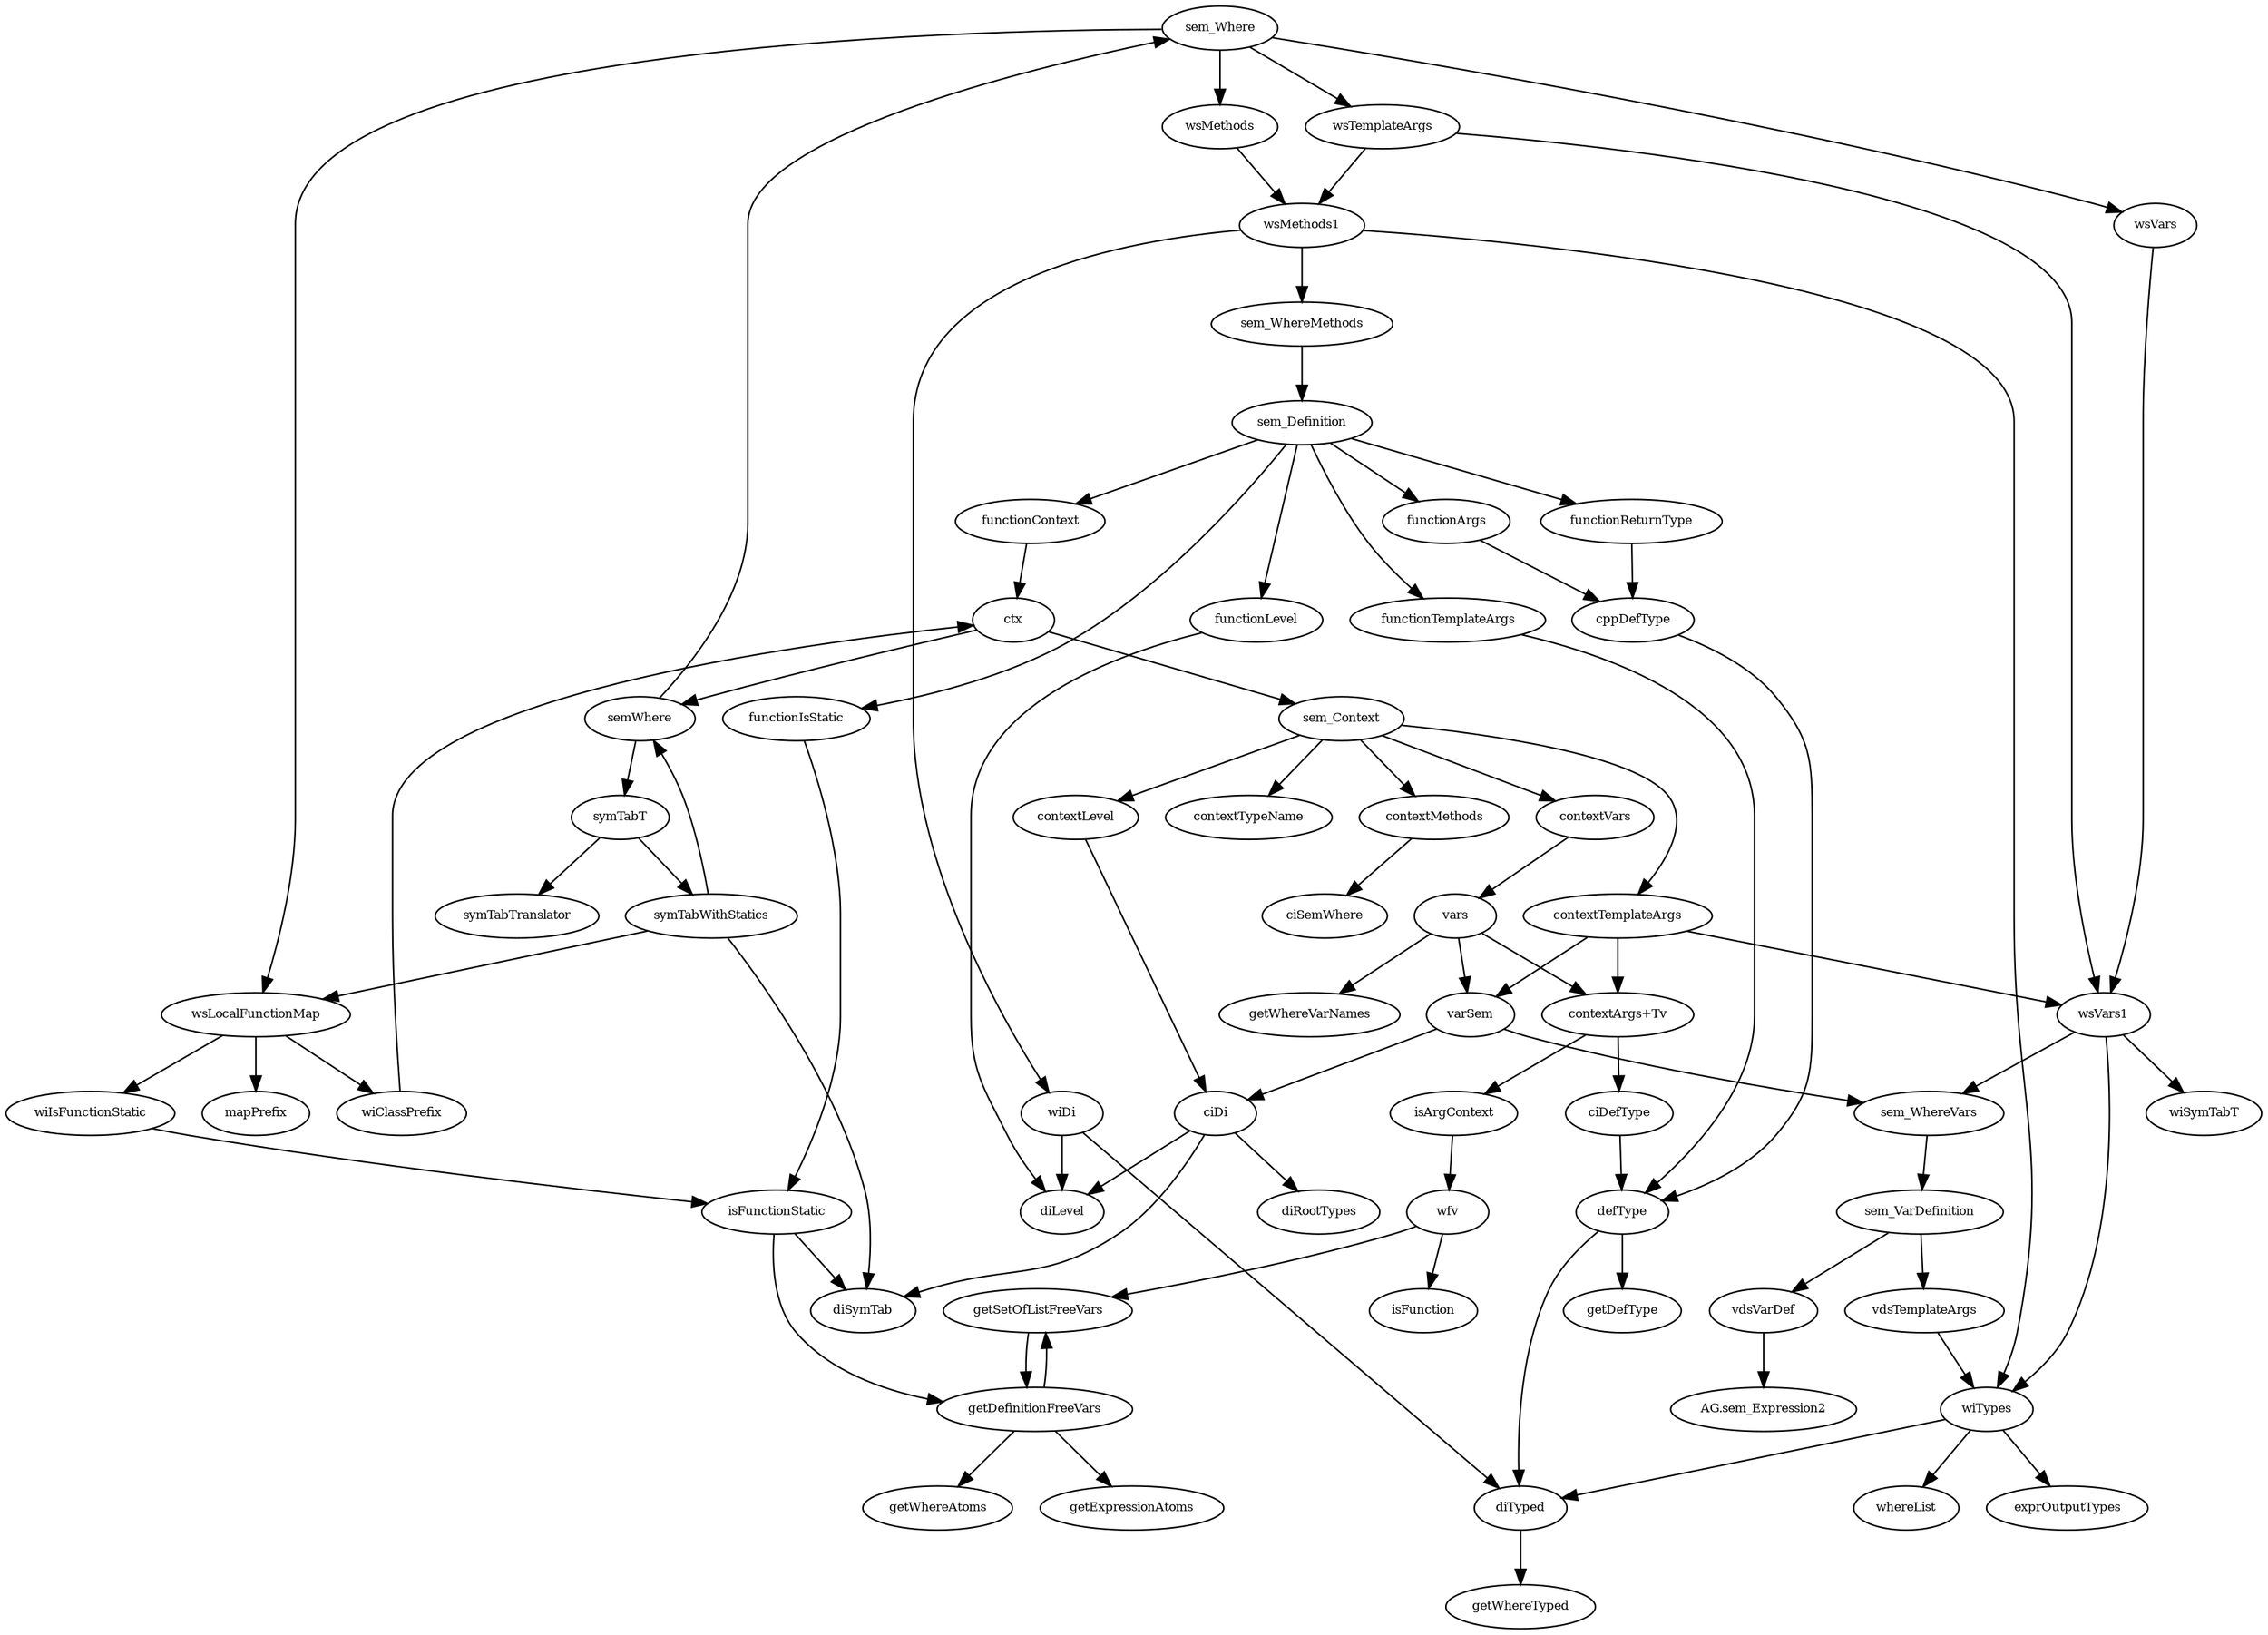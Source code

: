 digraph "foo" {

	graph [

	]

	node [	
		fontsize = 8,
		height = 0.4
	];


subgraph "sem_Where" {
	sem_Where
	wsTemplateArgs
	wsMethods
	wsVars
	wsLocalFunctionMap
	wsVars1
}

"getDefinitionFreeVars" -> "getExpressionAtoms"
"getDefinitionFreeVars" -> "getSetOfListFreeVars" -> "getDefinitionFreeVars"
"getDefinitionFreeVars" -> "getWhereAtoms"


sem_WhereMethods -> sem_Definition
sem_WhereVars -> sem_VarDefinition 

sem_Context -> contextVars -> vars
sem_Context -> contextTemplateArgs
sem_Context -> contextTypeName
sem_Context -> contextLevel -> ciDi -> diLevel
sem_Context -> contextMethods -> ciSemWhere

contextTemplateArgs -> wsVars1
contextTemplateArgs -> varSem
contextTemplateArgs -> "contextArgs+Tv" -> ciDefType -> defType

vars -> varSem
vars -> "contextArgs+Tv"
vars -> getWhereVarNames

varSem -> sem_WhereVars
varSem -> ciDi


"contextArgs+Tv" -> isArgContext

wfv -> getSetOfListFreeVars
wfv -> isFunction

isArgContext -> wfv

wiClassPrefix -> ctx

wiIsFunctionStatic -> isFunctionStatic

wiTypes -> exprOutputTypes

wiTypes -> whereList
wiTypes -> diTyped

wiDi -> diLevel
wiDi -> diTyped

wsLocalFunctionMap -> wiClassPrefix
wsLocalFunctionMap -> wiIsFunctionStatic
wsLocalFunctionMap -> mapPrefix


wsTemplateArgs -> wsMethods1
wsTemplateArgs -> wsVars1 -> wiSymTabT

semWhere -> sem_Where

sem_Where -> wsVars -> wsVars1 -> sem_WhereVars
sem_Where -> wsLocalFunctionMap
sem_Where -> wsMethods -> wsMethods1

sem_Where -> wsTemplateArgs

wsMethods1 -> wiTypes
wsMethods1 -> wiDi
wsMethods1 -> sem_WhereMethods

wsVars1 -> wiTypes

sem_VarDefinition -> vdsVarDef -> "AG.sem_Expression2"
sem_VarDefinition -> vdsTemplateArgs -> wiTypes

ctx -> sem_Context
ctx -> semWhere

ciDi -> diSymTab

sem_Definition -> functionContext -> ctx
sem_Definition -> functionLevel -> diLevel
sem_Definition -> functionIsStatic -> isFunctionStatic
sem_Definition -> functionTemplateArgs
sem_Definition -> functionReturnType -> cppDefType
sem_Definition -> functionArgs -> cppDefType

functionTemplateArgs -> defType

cppDefType -> defType

defType -> diTyped
defType -> getDefType

diTyped -> getWhereTyped


semWhere -> symTabT -> symTabTranslator

symTabT -> symTabWithStatics

symTabWithStatics -> wsLocalFunctionMap
symTabWithStatics -> semWhere
symTabWithStatics -> diSymTab

isFunctionStatic -> getDefinitionFreeVars
isFunctionStatic -> diSymTab


ciDi -> diRootTypes

}


